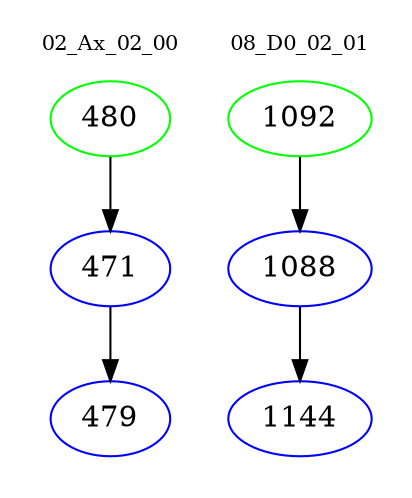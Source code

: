 digraph{
subgraph cluster_0 {
color = white
label = "02_Ax_02_00";
fontsize=10;
T0_480 [label="480", color="green"]
T0_480 -> T0_471 [color="black"]
T0_471 [label="471", color="blue"]
T0_471 -> T0_479 [color="black"]
T0_479 [label="479", color="blue"]
}
subgraph cluster_1 {
color = white
label = "08_D0_02_01";
fontsize=10;
T1_1092 [label="1092", color="green"]
T1_1092 -> T1_1088 [color="black"]
T1_1088 [label="1088", color="blue"]
T1_1088 -> T1_1144 [color="black"]
T1_1144 [label="1144", color="blue"]
}
}
